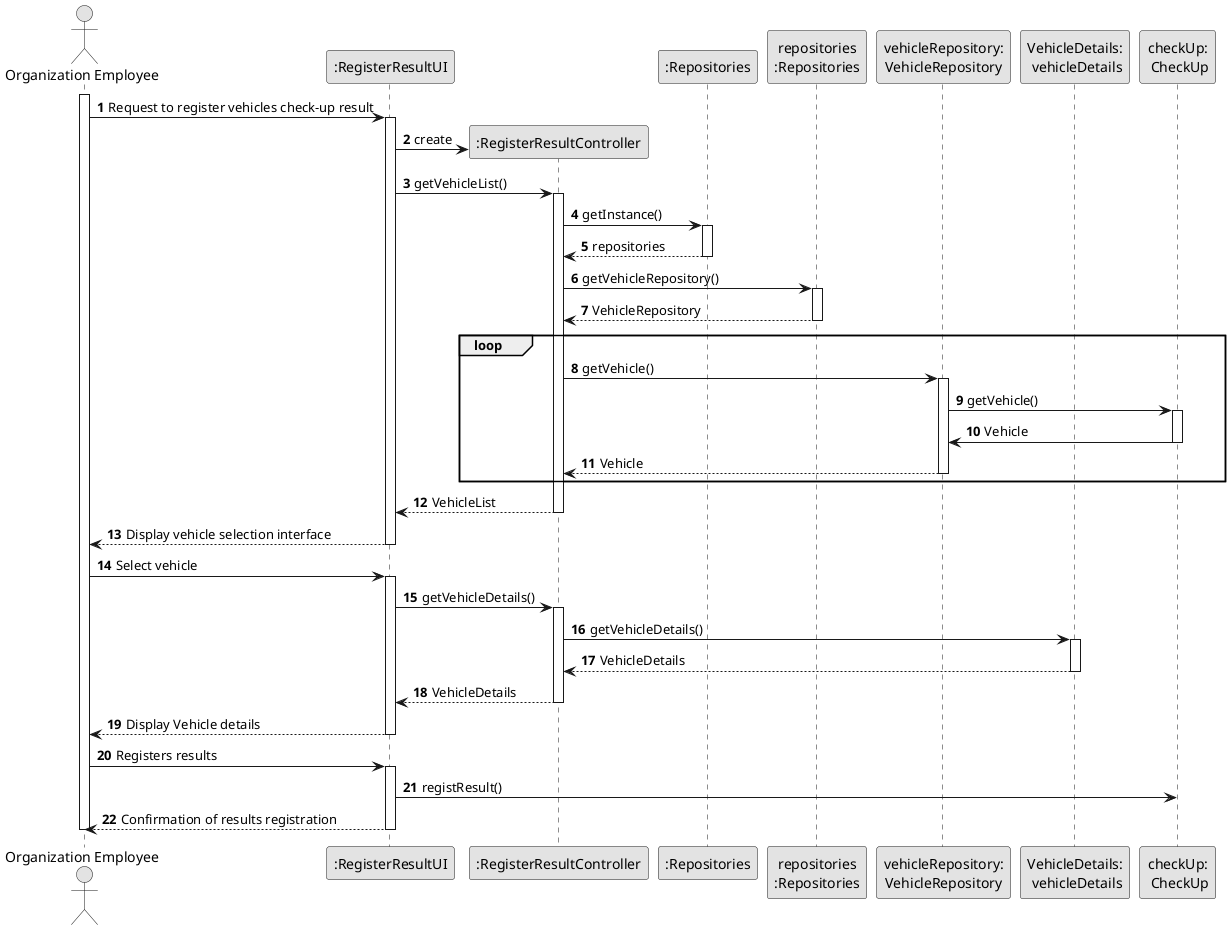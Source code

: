 @startuml
skinparam monochrome true
skinparam packageStyle rectangle
skinparam shadowing false

autonumber

'hide footbox
actor "Organization Employee" as ADM
participant ":RegisterResultUI" as UI
participant ":RegisterResultController" as CTRL
participant ":Repositories" as RepositorySingleton
participant "repositories\n:Repositories" as PLAT
participant "vehicleRepository:\nVehicleRepository" as VehicleRepository
participant "VehicleDetails:\n vehicleDetails" as VehicleDetails
participant "checkUp:\n CheckUp" as CheckUp
activate ADM

        ADM -> UI : Request to register vehicles check-up result

        activate UI

'            UI --> ADM : requests data (reference, description,  informal \n description, technical description, duration, cost)
            'create CTRL
            UI -> CTRL** : create

            UI -> CTRL : getVehicleList()
            activate CTRL

                CTRL -> RepositorySingleton : getInstance()
                activate RepositorySingleton

                    RepositorySingleton --> CTRL: repositories
                deactivate RepositorySingleton

                CTRL -> PLAT : getVehicleRepository()
                activate PLAT

                    PLAT --> CTRL: VehicleRepository
                deactivate PLAT
                loop
                    CTRL -> VehicleRepository : getVehicle()
                    activate VehicleRepository

                        VehicleRepository -> CheckUp :getVehicle()
                            activate CheckUp

                            CheckUp -> VehicleRepository :Vehicle
                            deactivate CheckUp
                        VehicleRepository --> CTRL : Vehicle
                    deactivate VehicleRepository
                end

                CTRL --> UI : VehicleList
            deactivate CTRL

            UI --> ADM : Display vehicle selection interface
        deactivate UI

    ADM -> UI : Select vehicle
    activate UI

        UI -> CTRL : getVehicleDetails()
        activate CTRL

            CTRL -> VehicleDetails : getVehicleDetails()
            activate VehicleDetails

                VehicleDetails --> CTRL : VehicleDetails
            deactivate VehicleDetails

        CTRL --> UI : VehicleDetails
        deactivate CTRL
        UI --> ADM : Display Vehicle details
    deactivate UI

    ADM -> UI : Registers results
    activate UI

        UI -> CheckUp : registResult()
        UI --> ADM : Confirmation of results registration
    deactivate UI



deactivate ADM

@enduml